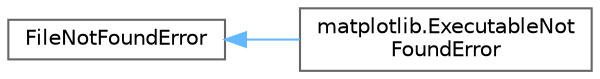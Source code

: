 digraph "Graphical Class Hierarchy"
{
 // LATEX_PDF_SIZE
  bgcolor="transparent";
  edge [fontname=Helvetica,fontsize=10,labelfontname=Helvetica,labelfontsize=10];
  node [fontname=Helvetica,fontsize=10,shape=box,height=0.2,width=0.4];
  rankdir="LR";
  Node0 [id="Node000000",label="FileNotFoundError",height=0.2,width=0.4,color="grey40", fillcolor="white", style="filled",URL="$d8/d99/classFileNotFoundError.html",tooltip=" "];
  Node0 -> Node1 [id="edge3422_Node000000_Node000001",dir="back",color="steelblue1",style="solid",tooltip=" "];
  Node1 [id="Node000001",label="matplotlib.ExecutableNot\lFoundError",height=0.2,width=0.4,color="grey40", fillcolor="white", style="filled",URL="$de/db5/classmatplotlib_1_1ExecutableNotFoundError.html",tooltip=" "];
}
